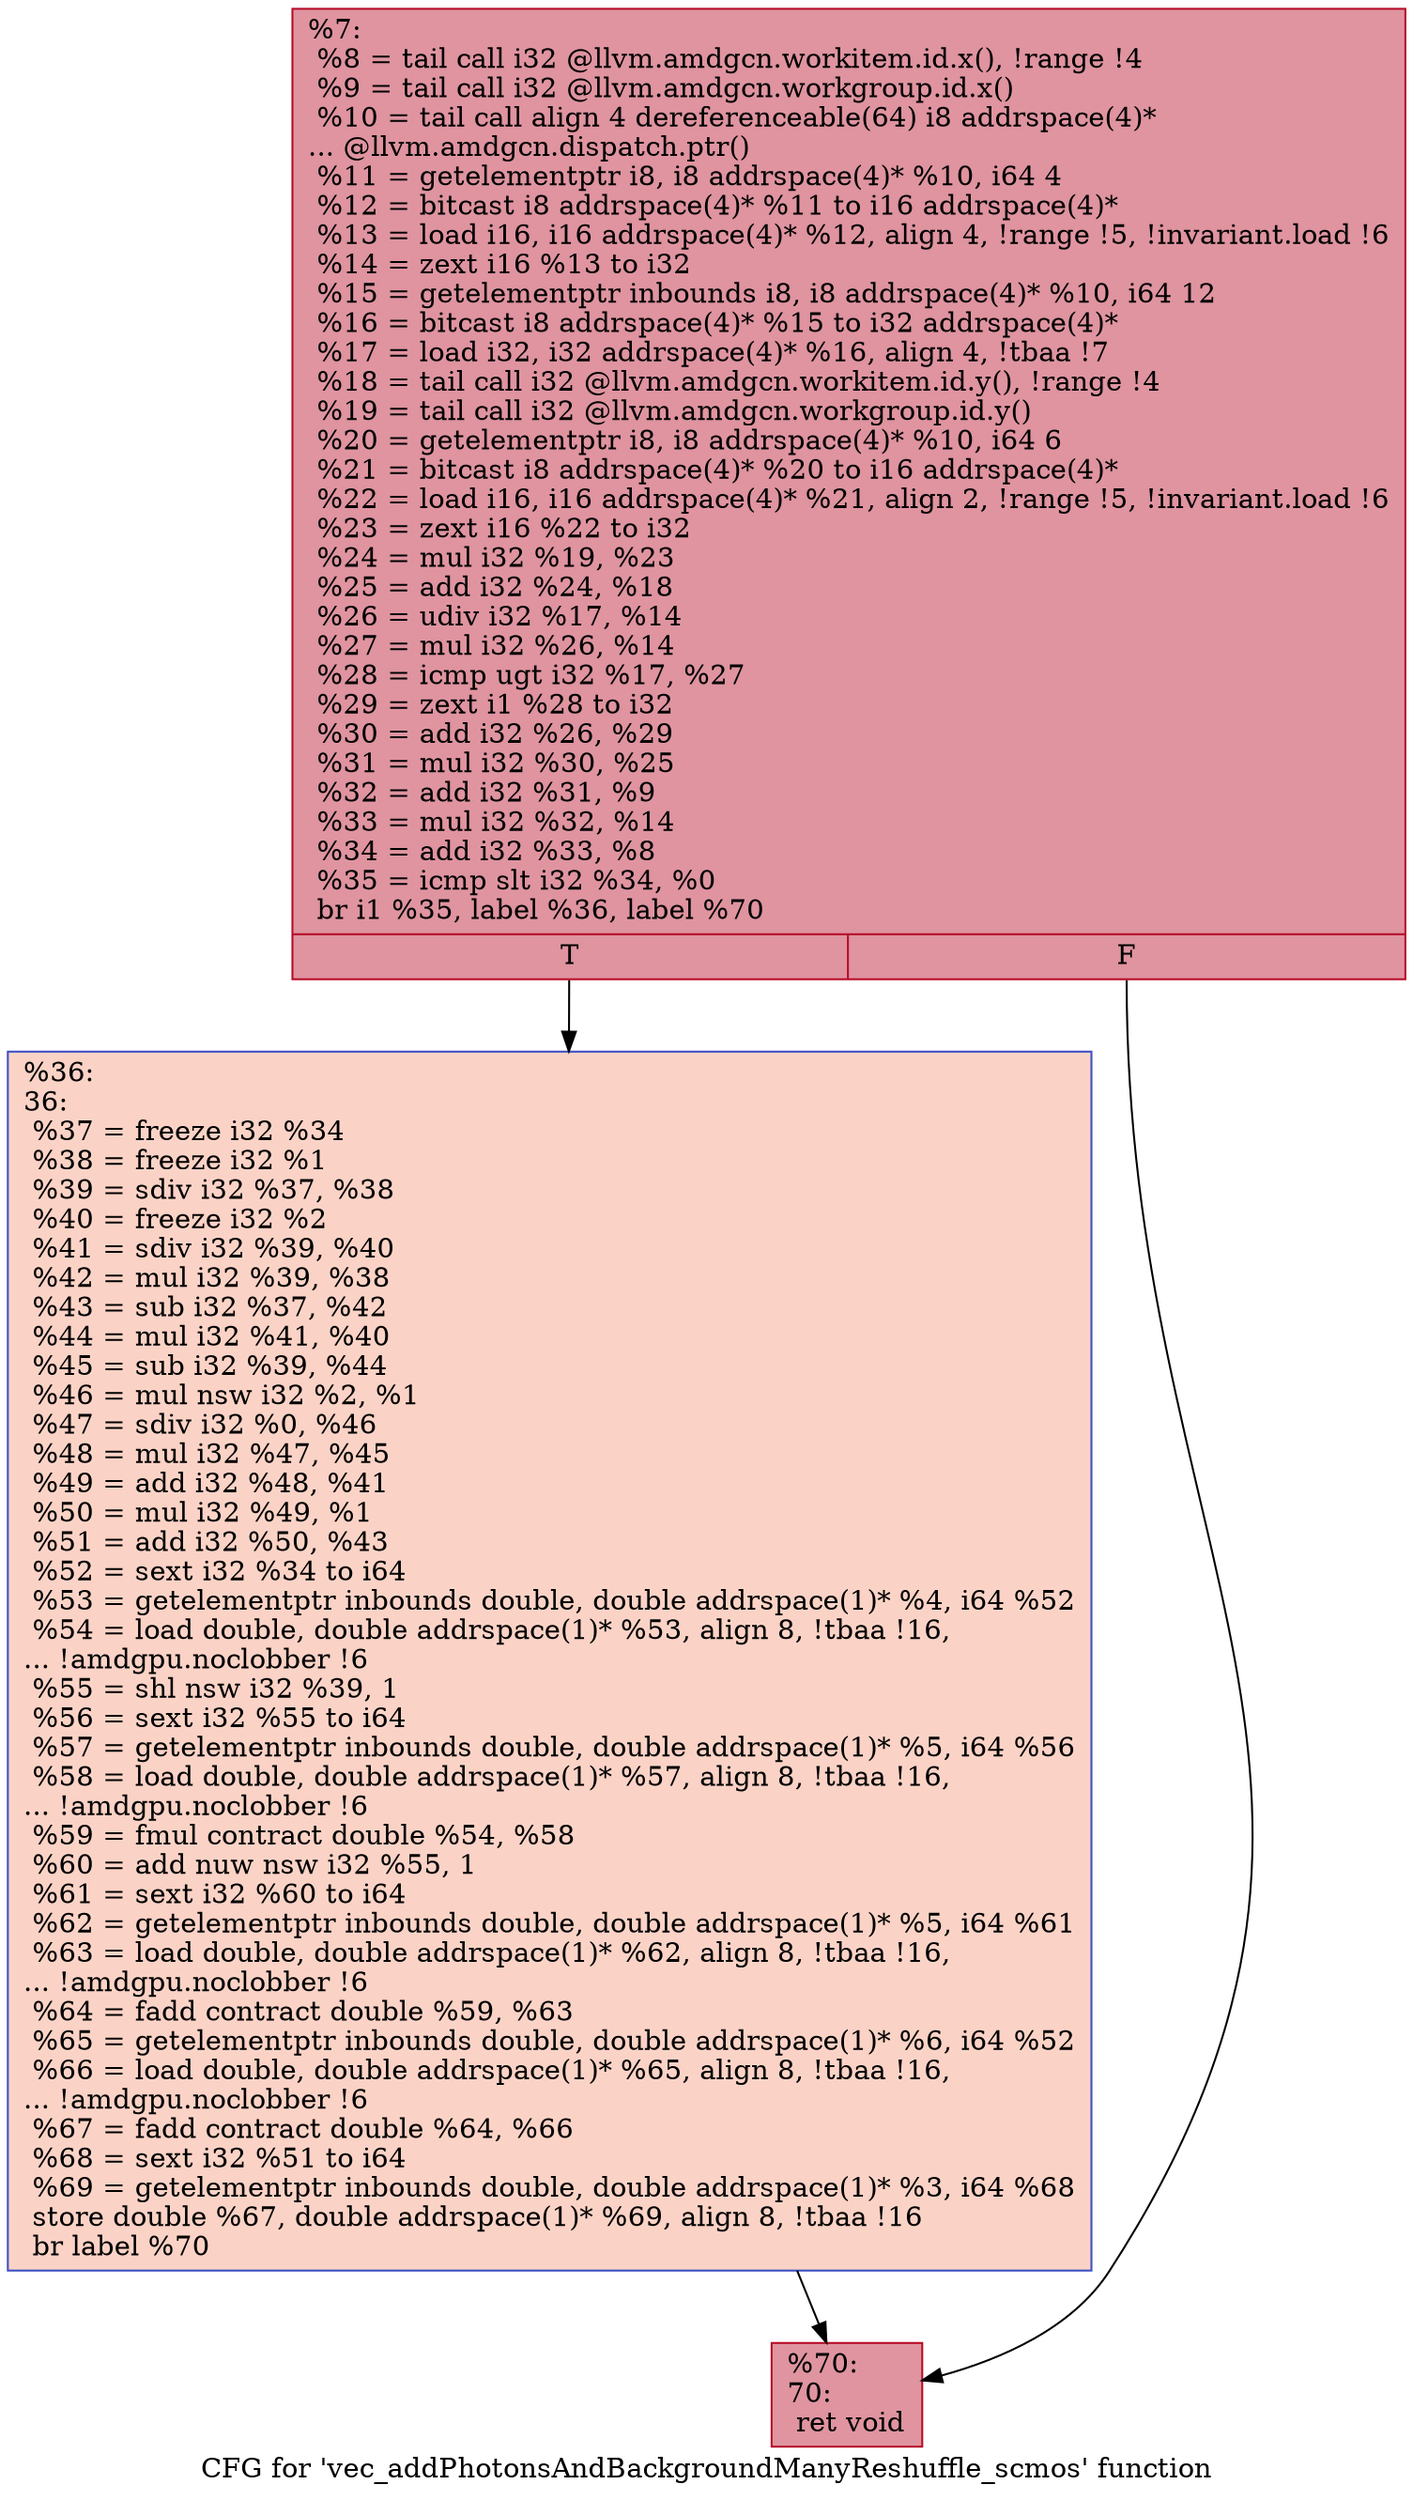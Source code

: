 digraph "CFG for 'vec_addPhotonsAndBackgroundManyReshuffle_scmos' function" {
	label="CFG for 'vec_addPhotonsAndBackgroundManyReshuffle_scmos' function";

	Node0x4d9abf0 [shape=record,color="#b70d28ff", style=filled, fillcolor="#b70d2870",label="{%7:\l  %8 = tail call i32 @llvm.amdgcn.workitem.id.x(), !range !4\l  %9 = tail call i32 @llvm.amdgcn.workgroup.id.x()\l  %10 = tail call align 4 dereferenceable(64) i8 addrspace(4)*\l... @llvm.amdgcn.dispatch.ptr()\l  %11 = getelementptr i8, i8 addrspace(4)* %10, i64 4\l  %12 = bitcast i8 addrspace(4)* %11 to i16 addrspace(4)*\l  %13 = load i16, i16 addrspace(4)* %12, align 4, !range !5, !invariant.load !6\l  %14 = zext i16 %13 to i32\l  %15 = getelementptr inbounds i8, i8 addrspace(4)* %10, i64 12\l  %16 = bitcast i8 addrspace(4)* %15 to i32 addrspace(4)*\l  %17 = load i32, i32 addrspace(4)* %16, align 4, !tbaa !7\l  %18 = tail call i32 @llvm.amdgcn.workitem.id.y(), !range !4\l  %19 = tail call i32 @llvm.amdgcn.workgroup.id.y()\l  %20 = getelementptr i8, i8 addrspace(4)* %10, i64 6\l  %21 = bitcast i8 addrspace(4)* %20 to i16 addrspace(4)*\l  %22 = load i16, i16 addrspace(4)* %21, align 2, !range !5, !invariant.load !6\l  %23 = zext i16 %22 to i32\l  %24 = mul i32 %19, %23\l  %25 = add i32 %24, %18\l  %26 = udiv i32 %17, %14\l  %27 = mul i32 %26, %14\l  %28 = icmp ugt i32 %17, %27\l  %29 = zext i1 %28 to i32\l  %30 = add i32 %26, %29\l  %31 = mul i32 %30, %25\l  %32 = add i32 %31, %9\l  %33 = mul i32 %32, %14\l  %34 = add i32 %33, %8\l  %35 = icmp slt i32 %34, %0\l  br i1 %35, label %36, label %70\l|{<s0>T|<s1>F}}"];
	Node0x4d9abf0:s0 -> Node0x4d9cad0;
	Node0x4d9abf0:s1 -> Node0x4d9edd0;
	Node0x4d9cad0 [shape=record,color="#3d50c3ff", style=filled, fillcolor="#f59c7d70",label="{%36:\l36:                                               \l  %37 = freeze i32 %34\l  %38 = freeze i32 %1\l  %39 = sdiv i32 %37, %38\l  %40 = freeze i32 %2\l  %41 = sdiv i32 %39, %40\l  %42 = mul i32 %39, %38\l  %43 = sub i32 %37, %42\l  %44 = mul i32 %41, %40\l  %45 = sub i32 %39, %44\l  %46 = mul nsw i32 %2, %1\l  %47 = sdiv i32 %0, %46\l  %48 = mul i32 %47, %45\l  %49 = add i32 %48, %41\l  %50 = mul i32 %49, %1\l  %51 = add i32 %50, %43\l  %52 = sext i32 %34 to i64\l  %53 = getelementptr inbounds double, double addrspace(1)* %4, i64 %52\l  %54 = load double, double addrspace(1)* %53, align 8, !tbaa !16,\l... !amdgpu.noclobber !6\l  %55 = shl nsw i32 %39, 1\l  %56 = sext i32 %55 to i64\l  %57 = getelementptr inbounds double, double addrspace(1)* %5, i64 %56\l  %58 = load double, double addrspace(1)* %57, align 8, !tbaa !16,\l... !amdgpu.noclobber !6\l  %59 = fmul contract double %54, %58\l  %60 = add nuw nsw i32 %55, 1\l  %61 = sext i32 %60 to i64\l  %62 = getelementptr inbounds double, double addrspace(1)* %5, i64 %61\l  %63 = load double, double addrspace(1)* %62, align 8, !tbaa !16,\l... !amdgpu.noclobber !6\l  %64 = fadd contract double %59, %63\l  %65 = getelementptr inbounds double, double addrspace(1)* %6, i64 %52\l  %66 = load double, double addrspace(1)* %65, align 8, !tbaa !16,\l... !amdgpu.noclobber !6\l  %67 = fadd contract double %64, %66\l  %68 = sext i32 %51 to i64\l  %69 = getelementptr inbounds double, double addrspace(1)* %3, i64 %68\l  store double %67, double addrspace(1)* %69, align 8, !tbaa !16\l  br label %70\l}"];
	Node0x4d9cad0 -> Node0x4d9edd0;
	Node0x4d9edd0 [shape=record,color="#b70d28ff", style=filled, fillcolor="#b70d2870",label="{%70:\l70:                                               \l  ret void\l}"];
}
